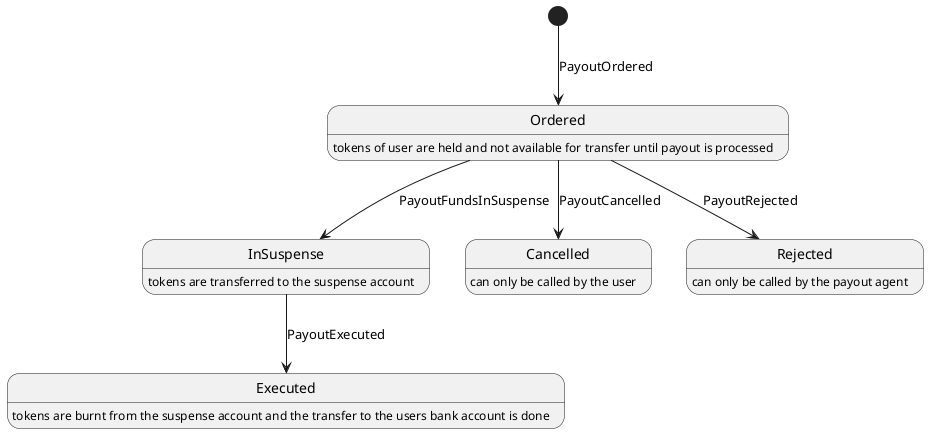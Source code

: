 @startuml
[*] --> Ordered: PayoutOrdered
Ordered --> InSuspense: PayoutFundsInSuspense
Ordered: tokens of user are held and not available for transfer until payout is processed
InSuspense : tokens are transferred to the suspense account
InSuspense --> Executed: PayoutExecuted
Executed: tokens are burnt from the suspense account and the transfer to the users bank account is done
Ordered --> Cancelled: PayoutCancelled
Cancelled: can only be called by the user
Ordered --> Rejected: PayoutRejected
Rejected: can only be called by the payout agent
@enduml
